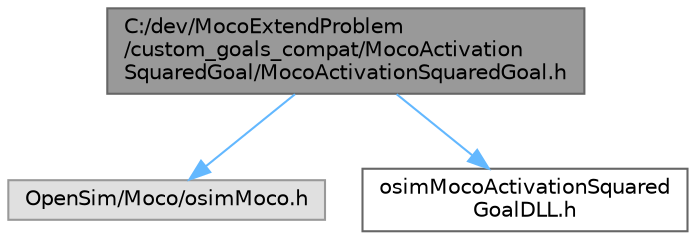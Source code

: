 digraph "C:/dev/MocoExtendProblem/custom_goals_compat/MocoActivationSquaredGoal/MocoActivationSquaredGoal.h"
{
 // LATEX_PDF_SIZE
  bgcolor="transparent";
  edge [fontname=Helvetica,fontsize=10,labelfontname=Helvetica,labelfontsize=10];
  node [fontname=Helvetica,fontsize=10,shape=box,height=0.2,width=0.4];
  Node1 [id="Node000001",label="C:/dev/MocoExtendProblem\l/custom_goals_compat/MocoActivation\lSquaredGoal/MocoActivationSquaredGoal.h",height=0.2,width=0.4,color="gray40", fillcolor="grey60", style="filled", fontcolor="black",tooltip=" "];
  Node1 -> Node2 [id="edge1_Node000001_Node000002",color="steelblue1",style="solid",tooltip=" "];
  Node2 [id="Node000002",label="OpenSim/Moco/osimMoco.h",height=0.2,width=0.4,color="grey60", fillcolor="#E0E0E0", style="filled",tooltip=" "];
  Node1 -> Node3 [id="edge2_Node000001_Node000003",color="steelblue1",style="solid",tooltip=" "];
  Node3 [id="Node000003",label="osimMocoActivationSquared\lGoalDLL.h",height=0.2,width=0.4,color="grey40", fillcolor="white", style="filled",URL="$compat_2_moco_activation_squared_goal_2osim_moco_activation_squared_goal_d_l_l_8h.html",tooltip=" "];
}
